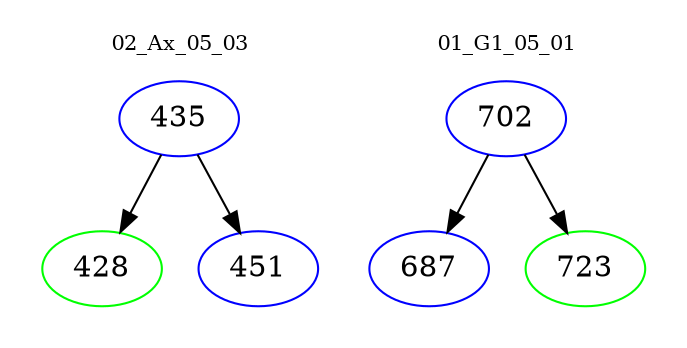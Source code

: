 digraph{
subgraph cluster_0 {
color = white
label = "02_Ax_05_03";
fontsize=10;
T0_435 [label="435", color="blue"]
T0_435 -> T0_428 [color="black"]
T0_428 [label="428", color="green"]
T0_435 -> T0_451 [color="black"]
T0_451 [label="451", color="blue"]
}
subgraph cluster_1 {
color = white
label = "01_G1_05_01";
fontsize=10;
T1_702 [label="702", color="blue"]
T1_702 -> T1_687 [color="black"]
T1_687 [label="687", color="blue"]
T1_702 -> T1_723 [color="black"]
T1_723 [label="723", color="green"]
}
}
